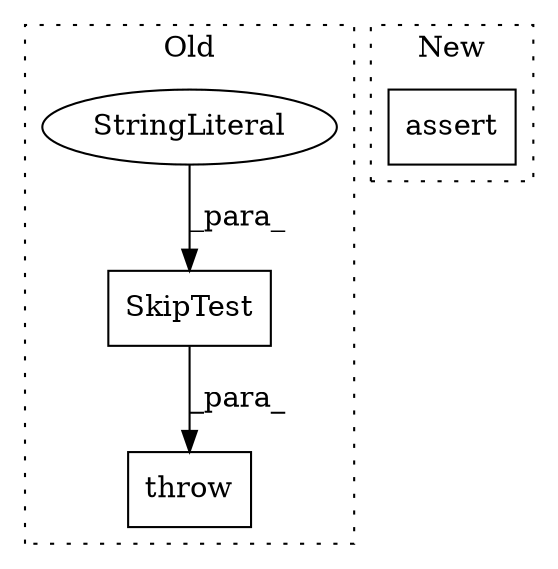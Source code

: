 digraph G {
subgraph cluster0 {
1 [label="SkipTest" a="32" s="4601,4681" l="9,1" shape="box"];
3 [label="throw" a="53" s="4590" l="6" shape="box"];
4 [label="StringLiteral" a="45" s="4610" l="71" shape="ellipse"];
label = "Old";
style="dotted";
}
subgraph cluster1 {
2 [label="assert" a="32" s="6474,6582" l="16,1" shape="box"];
label = "New";
style="dotted";
}
1 -> 3 [label="_para_"];
4 -> 1 [label="_para_"];
}